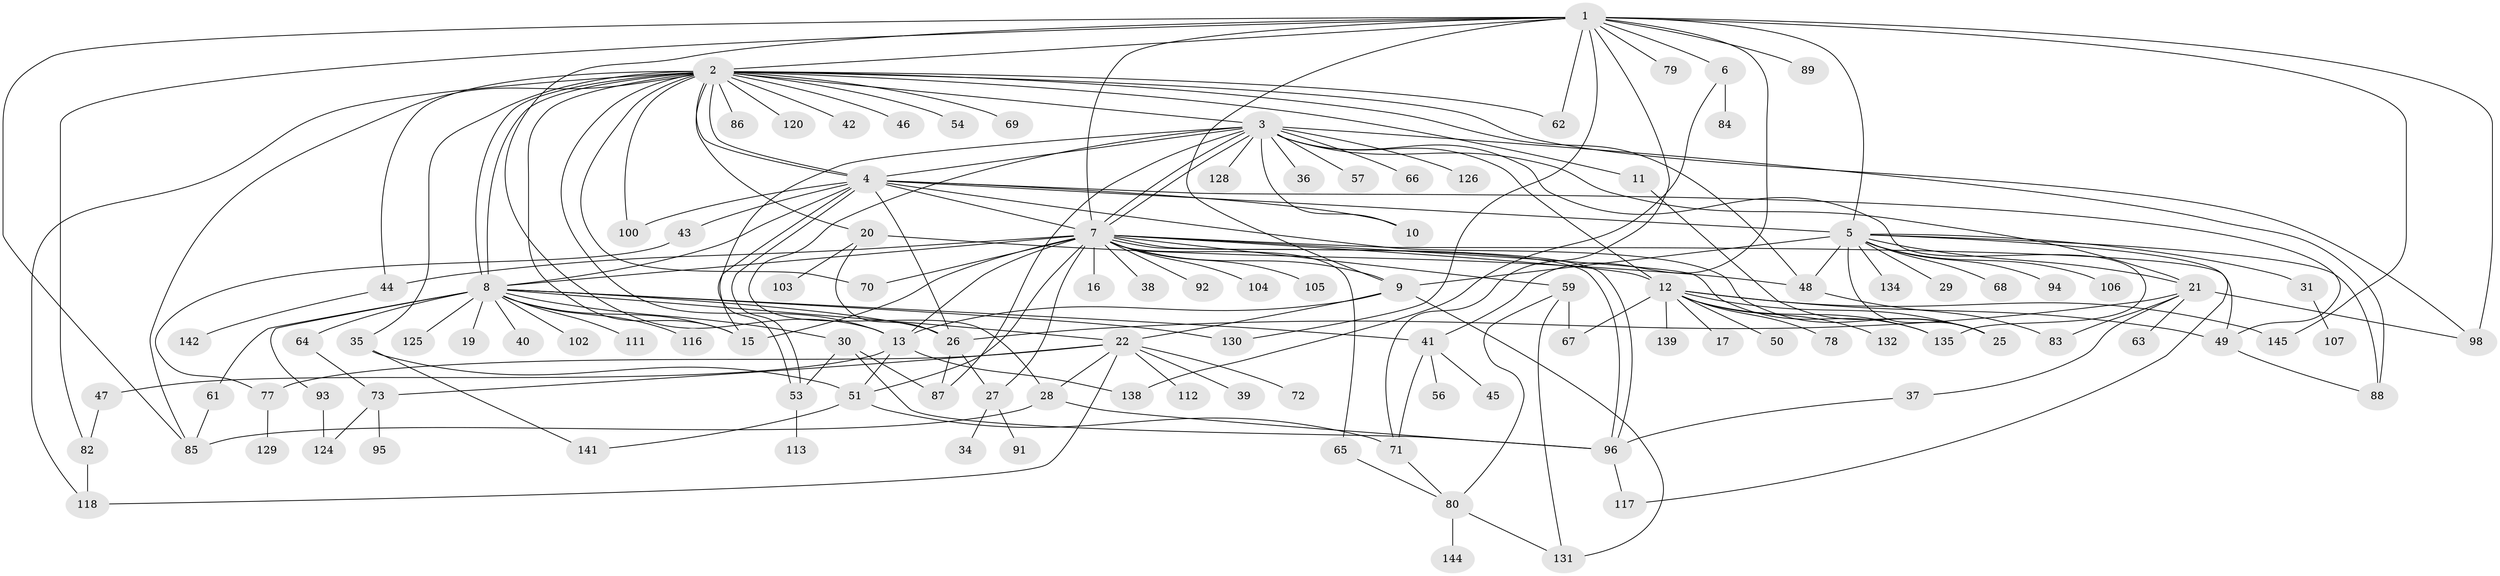 // Generated by graph-tools (version 1.1) at 2025/23/03/03/25 07:23:54]
// undirected, 112 vertices, 187 edges
graph export_dot {
graph [start="1"]
  node [color=gray90,style=filled];
  1 [super="+97"];
  2 [super="+32"];
  3 [super="+14"];
  4 [super="+23"];
  5 [super="+133"];
  6 [super="+114"];
  7 [super="+18"];
  8 [super="+108"];
  9 [super="+121"];
  10;
  11 [super="+110"];
  12 [super="+74"];
  13 [super="+76"];
  15 [super="+60"];
  16;
  17;
  19;
  20 [super="+33"];
  21 [super="+101"];
  22 [super="+24"];
  25 [super="+55"];
  26 [super="+137"];
  27 [super="+99"];
  28;
  29;
  30 [super="+52"];
  31;
  34;
  35 [super="+146"];
  36;
  37;
  38;
  39;
  40;
  41 [super="+75"];
  42;
  43;
  44 [super="+58"];
  45;
  46;
  47;
  48 [super="+90"];
  49 [super="+143"];
  50;
  51 [super="+81"];
  53;
  54;
  56;
  57;
  59;
  61;
  62;
  63;
  64;
  65;
  66;
  67 [super="+127"];
  68;
  69;
  70 [super="+140"];
  71 [super="+147"];
  72;
  73 [super="+115"];
  77 [super="+122"];
  78;
  79;
  80;
  82;
  83 [super="+109"];
  84;
  85 [super="+123"];
  86;
  87;
  88;
  89;
  91;
  92;
  93;
  94;
  95;
  96 [super="+136"];
  98;
  100;
  102;
  103;
  104;
  105;
  106;
  107;
  111;
  112;
  113;
  116;
  117;
  118 [super="+119"];
  120;
  124;
  125;
  126;
  128;
  129;
  130;
  131;
  132;
  134;
  135;
  138;
  139;
  141;
  142;
  144;
  145;
  1 -- 2 [weight=2];
  1 -- 5;
  1 -- 6;
  1 -- 7 [weight=2];
  1 -- 9;
  1 -- 13;
  1 -- 62;
  1 -- 71;
  1 -- 79;
  1 -- 82;
  1 -- 85;
  1 -- 89;
  1 -- 130;
  1 -- 145;
  1 -- 98;
  1 -- 41;
  2 -- 3;
  2 -- 4 [weight=2];
  2 -- 4;
  2 -- 8;
  2 -- 8;
  2 -- 11;
  2 -- 13;
  2 -- 15;
  2 -- 20;
  2 -- 35;
  2 -- 46;
  2 -- 54;
  2 -- 62;
  2 -- 69 [weight=2];
  2 -- 70;
  2 -- 86;
  2 -- 100;
  2 -- 118;
  2 -- 98;
  2 -- 42;
  2 -- 44;
  2 -- 85;
  2 -- 120;
  2 -- 48;
  3 -- 4;
  3 -- 7;
  3 -- 7;
  3 -- 10;
  3 -- 12;
  3 -- 21;
  3 -- 28;
  3 -- 36;
  3 -- 57;
  3 -- 66;
  3 -- 87;
  3 -- 88;
  3 -- 126;
  3 -- 128;
  3 -- 135;
  3 -- 15;
  4 -- 5;
  4 -- 7 [weight=2];
  4 -- 8;
  4 -- 10;
  4 -- 26;
  4 -- 43;
  4 -- 53;
  4 -- 53;
  4 -- 100;
  4 -- 49;
  4 -- 25;
  5 -- 9 [weight=2];
  5 -- 21;
  5 -- 25 [weight=2];
  5 -- 29;
  5 -- 31;
  5 -- 48;
  5 -- 68;
  5 -- 88;
  5 -- 94;
  5 -- 106;
  5 -- 117;
  5 -- 134;
  6 -- 84;
  6 -- 138;
  7 -- 8;
  7 -- 9;
  7 -- 12;
  7 -- 13;
  7 -- 16;
  7 -- 27;
  7 -- 38;
  7 -- 44;
  7 -- 49;
  7 -- 51;
  7 -- 59;
  7 -- 65;
  7 -- 92;
  7 -- 96;
  7 -- 96;
  7 -- 104;
  7 -- 105;
  7 -- 135;
  7 -- 70;
  7 -- 15;
  8 -- 19;
  8 -- 22;
  8 -- 30;
  8 -- 40;
  8 -- 41;
  8 -- 61;
  8 -- 64;
  8 -- 93;
  8 -- 102;
  8 -- 111;
  8 -- 116;
  8 -- 125;
  8 -- 130;
  8 -- 15;
  8 -- 26;
  9 -- 131;
  9 -- 22;
  9 -- 13;
  11 -- 25;
  12 -- 17;
  12 -- 49;
  12 -- 50;
  12 -- 67;
  12 -- 78;
  12 -- 139;
  12 -- 145;
  12 -- 25;
  12 -- 132;
  12 -- 135;
  13 -- 47;
  13 -- 138;
  13 -- 51;
  20 -- 26;
  20 -- 103;
  20 -- 48;
  21 -- 37;
  21 -- 63;
  21 -- 83 [weight=2];
  21 -- 26;
  21 -- 98;
  22 -- 39;
  22 -- 72;
  22 -- 73;
  22 -- 118;
  22 -- 112;
  22 -- 28;
  22 -- 77;
  26 -- 27;
  26 -- 87;
  27 -- 34;
  27 -- 91;
  28 -- 85;
  28 -- 96;
  30 -- 53;
  30 -- 87;
  30 -- 96;
  31 -- 107;
  35 -- 51;
  35 -- 141;
  37 -- 96;
  41 -- 45;
  41 -- 56;
  41 -- 71;
  43 -- 77;
  44 -- 142;
  47 -- 82;
  48 -- 83;
  49 -- 88;
  51 -- 141;
  51 -- 71;
  53 -- 113;
  59 -- 67;
  59 -- 80;
  59 -- 131;
  61 -- 85;
  64 -- 73;
  65 -- 80;
  71 -- 80;
  73 -- 95;
  73 -- 124;
  77 -- 129;
  80 -- 131;
  80 -- 144;
  82 -- 118;
  93 -- 124;
  96 -- 117;
}

